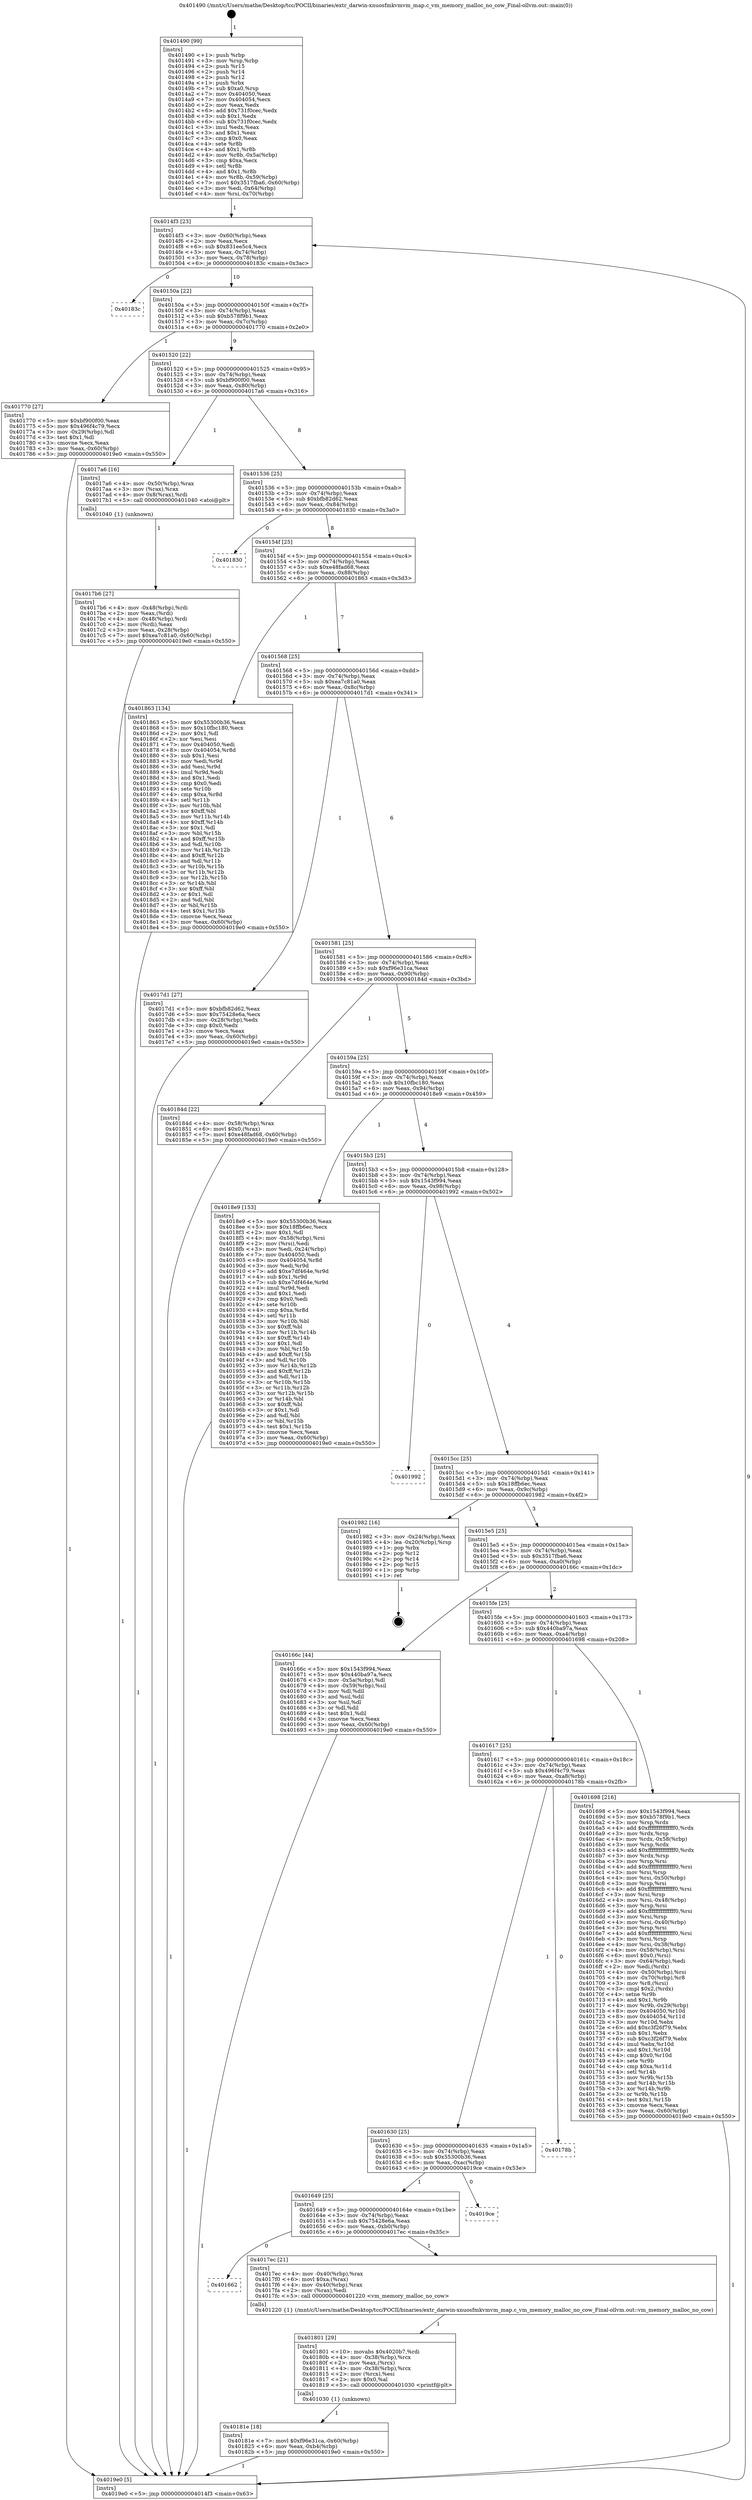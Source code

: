 digraph "0x401490" {
  label = "0x401490 (/mnt/c/Users/mathe/Desktop/tcc/POCII/binaries/extr_darwin-xnuosfmkvmvm_map.c_vm_memory_malloc_no_cow_Final-ollvm.out::main(0))"
  labelloc = "t"
  node[shape=record]

  Entry [label="",width=0.3,height=0.3,shape=circle,fillcolor=black,style=filled]
  "0x4014f3" [label="{
     0x4014f3 [23]\l
     | [instrs]\l
     &nbsp;&nbsp;0x4014f3 \<+3\>: mov -0x60(%rbp),%eax\l
     &nbsp;&nbsp;0x4014f6 \<+2\>: mov %eax,%ecx\l
     &nbsp;&nbsp;0x4014f8 \<+6\>: sub $0x831ee5c4,%ecx\l
     &nbsp;&nbsp;0x4014fe \<+3\>: mov %eax,-0x74(%rbp)\l
     &nbsp;&nbsp;0x401501 \<+3\>: mov %ecx,-0x78(%rbp)\l
     &nbsp;&nbsp;0x401504 \<+6\>: je 000000000040183c \<main+0x3ac\>\l
  }"]
  "0x40183c" [label="{
     0x40183c\l
  }", style=dashed]
  "0x40150a" [label="{
     0x40150a [22]\l
     | [instrs]\l
     &nbsp;&nbsp;0x40150a \<+5\>: jmp 000000000040150f \<main+0x7f\>\l
     &nbsp;&nbsp;0x40150f \<+3\>: mov -0x74(%rbp),%eax\l
     &nbsp;&nbsp;0x401512 \<+5\>: sub $0xb578f9b1,%eax\l
     &nbsp;&nbsp;0x401517 \<+3\>: mov %eax,-0x7c(%rbp)\l
     &nbsp;&nbsp;0x40151a \<+6\>: je 0000000000401770 \<main+0x2e0\>\l
  }"]
  Exit [label="",width=0.3,height=0.3,shape=circle,fillcolor=black,style=filled,peripheries=2]
  "0x401770" [label="{
     0x401770 [27]\l
     | [instrs]\l
     &nbsp;&nbsp;0x401770 \<+5\>: mov $0xbf900f00,%eax\l
     &nbsp;&nbsp;0x401775 \<+5\>: mov $0x496f4c79,%ecx\l
     &nbsp;&nbsp;0x40177a \<+3\>: mov -0x29(%rbp),%dl\l
     &nbsp;&nbsp;0x40177d \<+3\>: test $0x1,%dl\l
     &nbsp;&nbsp;0x401780 \<+3\>: cmovne %ecx,%eax\l
     &nbsp;&nbsp;0x401783 \<+3\>: mov %eax,-0x60(%rbp)\l
     &nbsp;&nbsp;0x401786 \<+5\>: jmp 00000000004019e0 \<main+0x550\>\l
  }"]
  "0x401520" [label="{
     0x401520 [22]\l
     | [instrs]\l
     &nbsp;&nbsp;0x401520 \<+5\>: jmp 0000000000401525 \<main+0x95\>\l
     &nbsp;&nbsp;0x401525 \<+3\>: mov -0x74(%rbp),%eax\l
     &nbsp;&nbsp;0x401528 \<+5\>: sub $0xbf900f00,%eax\l
     &nbsp;&nbsp;0x40152d \<+3\>: mov %eax,-0x80(%rbp)\l
     &nbsp;&nbsp;0x401530 \<+6\>: je 00000000004017a6 \<main+0x316\>\l
  }"]
  "0x40181e" [label="{
     0x40181e [18]\l
     | [instrs]\l
     &nbsp;&nbsp;0x40181e \<+7\>: movl $0xf96e31ca,-0x60(%rbp)\l
     &nbsp;&nbsp;0x401825 \<+6\>: mov %eax,-0xb4(%rbp)\l
     &nbsp;&nbsp;0x40182b \<+5\>: jmp 00000000004019e0 \<main+0x550\>\l
  }"]
  "0x4017a6" [label="{
     0x4017a6 [16]\l
     | [instrs]\l
     &nbsp;&nbsp;0x4017a6 \<+4\>: mov -0x50(%rbp),%rax\l
     &nbsp;&nbsp;0x4017aa \<+3\>: mov (%rax),%rax\l
     &nbsp;&nbsp;0x4017ad \<+4\>: mov 0x8(%rax),%rdi\l
     &nbsp;&nbsp;0x4017b1 \<+5\>: call 0000000000401040 \<atoi@plt\>\l
     | [calls]\l
     &nbsp;&nbsp;0x401040 \{1\} (unknown)\l
  }"]
  "0x401536" [label="{
     0x401536 [25]\l
     | [instrs]\l
     &nbsp;&nbsp;0x401536 \<+5\>: jmp 000000000040153b \<main+0xab\>\l
     &nbsp;&nbsp;0x40153b \<+3\>: mov -0x74(%rbp),%eax\l
     &nbsp;&nbsp;0x40153e \<+5\>: sub $0xbfb82d62,%eax\l
     &nbsp;&nbsp;0x401543 \<+6\>: mov %eax,-0x84(%rbp)\l
     &nbsp;&nbsp;0x401549 \<+6\>: je 0000000000401830 \<main+0x3a0\>\l
  }"]
  "0x401801" [label="{
     0x401801 [29]\l
     | [instrs]\l
     &nbsp;&nbsp;0x401801 \<+10\>: movabs $0x4020b7,%rdi\l
     &nbsp;&nbsp;0x40180b \<+4\>: mov -0x38(%rbp),%rcx\l
     &nbsp;&nbsp;0x40180f \<+2\>: mov %eax,(%rcx)\l
     &nbsp;&nbsp;0x401811 \<+4\>: mov -0x38(%rbp),%rcx\l
     &nbsp;&nbsp;0x401815 \<+2\>: mov (%rcx),%esi\l
     &nbsp;&nbsp;0x401817 \<+2\>: mov $0x0,%al\l
     &nbsp;&nbsp;0x401819 \<+5\>: call 0000000000401030 \<printf@plt\>\l
     | [calls]\l
     &nbsp;&nbsp;0x401030 \{1\} (unknown)\l
  }"]
  "0x401830" [label="{
     0x401830\l
  }", style=dashed]
  "0x40154f" [label="{
     0x40154f [25]\l
     | [instrs]\l
     &nbsp;&nbsp;0x40154f \<+5\>: jmp 0000000000401554 \<main+0xc4\>\l
     &nbsp;&nbsp;0x401554 \<+3\>: mov -0x74(%rbp),%eax\l
     &nbsp;&nbsp;0x401557 \<+5\>: sub $0xe48fad68,%eax\l
     &nbsp;&nbsp;0x40155c \<+6\>: mov %eax,-0x88(%rbp)\l
     &nbsp;&nbsp;0x401562 \<+6\>: je 0000000000401863 \<main+0x3d3\>\l
  }"]
  "0x401662" [label="{
     0x401662\l
  }", style=dashed]
  "0x401863" [label="{
     0x401863 [134]\l
     | [instrs]\l
     &nbsp;&nbsp;0x401863 \<+5\>: mov $0x55300b36,%eax\l
     &nbsp;&nbsp;0x401868 \<+5\>: mov $0x10fbc180,%ecx\l
     &nbsp;&nbsp;0x40186d \<+2\>: mov $0x1,%dl\l
     &nbsp;&nbsp;0x40186f \<+2\>: xor %esi,%esi\l
     &nbsp;&nbsp;0x401871 \<+7\>: mov 0x404050,%edi\l
     &nbsp;&nbsp;0x401878 \<+8\>: mov 0x404054,%r8d\l
     &nbsp;&nbsp;0x401880 \<+3\>: sub $0x1,%esi\l
     &nbsp;&nbsp;0x401883 \<+3\>: mov %edi,%r9d\l
     &nbsp;&nbsp;0x401886 \<+3\>: add %esi,%r9d\l
     &nbsp;&nbsp;0x401889 \<+4\>: imul %r9d,%edi\l
     &nbsp;&nbsp;0x40188d \<+3\>: and $0x1,%edi\l
     &nbsp;&nbsp;0x401890 \<+3\>: cmp $0x0,%edi\l
     &nbsp;&nbsp;0x401893 \<+4\>: sete %r10b\l
     &nbsp;&nbsp;0x401897 \<+4\>: cmp $0xa,%r8d\l
     &nbsp;&nbsp;0x40189b \<+4\>: setl %r11b\l
     &nbsp;&nbsp;0x40189f \<+3\>: mov %r10b,%bl\l
     &nbsp;&nbsp;0x4018a2 \<+3\>: xor $0xff,%bl\l
     &nbsp;&nbsp;0x4018a5 \<+3\>: mov %r11b,%r14b\l
     &nbsp;&nbsp;0x4018a8 \<+4\>: xor $0xff,%r14b\l
     &nbsp;&nbsp;0x4018ac \<+3\>: xor $0x1,%dl\l
     &nbsp;&nbsp;0x4018af \<+3\>: mov %bl,%r15b\l
     &nbsp;&nbsp;0x4018b2 \<+4\>: and $0xff,%r15b\l
     &nbsp;&nbsp;0x4018b6 \<+3\>: and %dl,%r10b\l
     &nbsp;&nbsp;0x4018b9 \<+3\>: mov %r14b,%r12b\l
     &nbsp;&nbsp;0x4018bc \<+4\>: and $0xff,%r12b\l
     &nbsp;&nbsp;0x4018c0 \<+3\>: and %dl,%r11b\l
     &nbsp;&nbsp;0x4018c3 \<+3\>: or %r10b,%r15b\l
     &nbsp;&nbsp;0x4018c6 \<+3\>: or %r11b,%r12b\l
     &nbsp;&nbsp;0x4018c9 \<+3\>: xor %r12b,%r15b\l
     &nbsp;&nbsp;0x4018cc \<+3\>: or %r14b,%bl\l
     &nbsp;&nbsp;0x4018cf \<+3\>: xor $0xff,%bl\l
     &nbsp;&nbsp;0x4018d2 \<+3\>: or $0x1,%dl\l
     &nbsp;&nbsp;0x4018d5 \<+2\>: and %dl,%bl\l
     &nbsp;&nbsp;0x4018d7 \<+3\>: or %bl,%r15b\l
     &nbsp;&nbsp;0x4018da \<+4\>: test $0x1,%r15b\l
     &nbsp;&nbsp;0x4018de \<+3\>: cmovne %ecx,%eax\l
     &nbsp;&nbsp;0x4018e1 \<+3\>: mov %eax,-0x60(%rbp)\l
     &nbsp;&nbsp;0x4018e4 \<+5\>: jmp 00000000004019e0 \<main+0x550\>\l
  }"]
  "0x401568" [label="{
     0x401568 [25]\l
     | [instrs]\l
     &nbsp;&nbsp;0x401568 \<+5\>: jmp 000000000040156d \<main+0xdd\>\l
     &nbsp;&nbsp;0x40156d \<+3\>: mov -0x74(%rbp),%eax\l
     &nbsp;&nbsp;0x401570 \<+5\>: sub $0xea7c81a0,%eax\l
     &nbsp;&nbsp;0x401575 \<+6\>: mov %eax,-0x8c(%rbp)\l
     &nbsp;&nbsp;0x40157b \<+6\>: je 00000000004017d1 \<main+0x341\>\l
  }"]
  "0x4017ec" [label="{
     0x4017ec [21]\l
     | [instrs]\l
     &nbsp;&nbsp;0x4017ec \<+4\>: mov -0x40(%rbp),%rax\l
     &nbsp;&nbsp;0x4017f0 \<+6\>: movl $0xa,(%rax)\l
     &nbsp;&nbsp;0x4017f6 \<+4\>: mov -0x40(%rbp),%rax\l
     &nbsp;&nbsp;0x4017fa \<+2\>: mov (%rax),%edi\l
     &nbsp;&nbsp;0x4017fc \<+5\>: call 0000000000401220 \<vm_memory_malloc_no_cow\>\l
     | [calls]\l
     &nbsp;&nbsp;0x401220 \{1\} (/mnt/c/Users/mathe/Desktop/tcc/POCII/binaries/extr_darwin-xnuosfmkvmvm_map.c_vm_memory_malloc_no_cow_Final-ollvm.out::vm_memory_malloc_no_cow)\l
  }"]
  "0x4017d1" [label="{
     0x4017d1 [27]\l
     | [instrs]\l
     &nbsp;&nbsp;0x4017d1 \<+5\>: mov $0xbfb82d62,%eax\l
     &nbsp;&nbsp;0x4017d6 \<+5\>: mov $0x75428e6a,%ecx\l
     &nbsp;&nbsp;0x4017db \<+3\>: mov -0x28(%rbp),%edx\l
     &nbsp;&nbsp;0x4017de \<+3\>: cmp $0x0,%edx\l
     &nbsp;&nbsp;0x4017e1 \<+3\>: cmove %ecx,%eax\l
     &nbsp;&nbsp;0x4017e4 \<+3\>: mov %eax,-0x60(%rbp)\l
     &nbsp;&nbsp;0x4017e7 \<+5\>: jmp 00000000004019e0 \<main+0x550\>\l
  }"]
  "0x401581" [label="{
     0x401581 [25]\l
     | [instrs]\l
     &nbsp;&nbsp;0x401581 \<+5\>: jmp 0000000000401586 \<main+0xf6\>\l
     &nbsp;&nbsp;0x401586 \<+3\>: mov -0x74(%rbp),%eax\l
     &nbsp;&nbsp;0x401589 \<+5\>: sub $0xf96e31ca,%eax\l
     &nbsp;&nbsp;0x40158e \<+6\>: mov %eax,-0x90(%rbp)\l
     &nbsp;&nbsp;0x401594 \<+6\>: je 000000000040184d \<main+0x3bd\>\l
  }"]
  "0x401649" [label="{
     0x401649 [25]\l
     | [instrs]\l
     &nbsp;&nbsp;0x401649 \<+5\>: jmp 000000000040164e \<main+0x1be\>\l
     &nbsp;&nbsp;0x40164e \<+3\>: mov -0x74(%rbp),%eax\l
     &nbsp;&nbsp;0x401651 \<+5\>: sub $0x75428e6a,%eax\l
     &nbsp;&nbsp;0x401656 \<+6\>: mov %eax,-0xb0(%rbp)\l
     &nbsp;&nbsp;0x40165c \<+6\>: je 00000000004017ec \<main+0x35c\>\l
  }"]
  "0x40184d" [label="{
     0x40184d [22]\l
     | [instrs]\l
     &nbsp;&nbsp;0x40184d \<+4\>: mov -0x58(%rbp),%rax\l
     &nbsp;&nbsp;0x401851 \<+6\>: movl $0x0,(%rax)\l
     &nbsp;&nbsp;0x401857 \<+7\>: movl $0xe48fad68,-0x60(%rbp)\l
     &nbsp;&nbsp;0x40185e \<+5\>: jmp 00000000004019e0 \<main+0x550\>\l
  }"]
  "0x40159a" [label="{
     0x40159a [25]\l
     | [instrs]\l
     &nbsp;&nbsp;0x40159a \<+5\>: jmp 000000000040159f \<main+0x10f\>\l
     &nbsp;&nbsp;0x40159f \<+3\>: mov -0x74(%rbp),%eax\l
     &nbsp;&nbsp;0x4015a2 \<+5\>: sub $0x10fbc180,%eax\l
     &nbsp;&nbsp;0x4015a7 \<+6\>: mov %eax,-0x94(%rbp)\l
     &nbsp;&nbsp;0x4015ad \<+6\>: je 00000000004018e9 \<main+0x459\>\l
  }"]
  "0x4019ce" [label="{
     0x4019ce\l
  }", style=dashed]
  "0x4018e9" [label="{
     0x4018e9 [153]\l
     | [instrs]\l
     &nbsp;&nbsp;0x4018e9 \<+5\>: mov $0x55300b36,%eax\l
     &nbsp;&nbsp;0x4018ee \<+5\>: mov $0x18ffb6ec,%ecx\l
     &nbsp;&nbsp;0x4018f3 \<+2\>: mov $0x1,%dl\l
     &nbsp;&nbsp;0x4018f5 \<+4\>: mov -0x58(%rbp),%rsi\l
     &nbsp;&nbsp;0x4018f9 \<+2\>: mov (%rsi),%edi\l
     &nbsp;&nbsp;0x4018fb \<+3\>: mov %edi,-0x24(%rbp)\l
     &nbsp;&nbsp;0x4018fe \<+7\>: mov 0x404050,%edi\l
     &nbsp;&nbsp;0x401905 \<+8\>: mov 0x404054,%r8d\l
     &nbsp;&nbsp;0x40190d \<+3\>: mov %edi,%r9d\l
     &nbsp;&nbsp;0x401910 \<+7\>: add $0xe7df464e,%r9d\l
     &nbsp;&nbsp;0x401917 \<+4\>: sub $0x1,%r9d\l
     &nbsp;&nbsp;0x40191b \<+7\>: sub $0xe7df464e,%r9d\l
     &nbsp;&nbsp;0x401922 \<+4\>: imul %r9d,%edi\l
     &nbsp;&nbsp;0x401926 \<+3\>: and $0x1,%edi\l
     &nbsp;&nbsp;0x401929 \<+3\>: cmp $0x0,%edi\l
     &nbsp;&nbsp;0x40192c \<+4\>: sete %r10b\l
     &nbsp;&nbsp;0x401930 \<+4\>: cmp $0xa,%r8d\l
     &nbsp;&nbsp;0x401934 \<+4\>: setl %r11b\l
     &nbsp;&nbsp;0x401938 \<+3\>: mov %r10b,%bl\l
     &nbsp;&nbsp;0x40193b \<+3\>: xor $0xff,%bl\l
     &nbsp;&nbsp;0x40193e \<+3\>: mov %r11b,%r14b\l
     &nbsp;&nbsp;0x401941 \<+4\>: xor $0xff,%r14b\l
     &nbsp;&nbsp;0x401945 \<+3\>: xor $0x1,%dl\l
     &nbsp;&nbsp;0x401948 \<+3\>: mov %bl,%r15b\l
     &nbsp;&nbsp;0x40194b \<+4\>: and $0xff,%r15b\l
     &nbsp;&nbsp;0x40194f \<+3\>: and %dl,%r10b\l
     &nbsp;&nbsp;0x401952 \<+3\>: mov %r14b,%r12b\l
     &nbsp;&nbsp;0x401955 \<+4\>: and $0xff,%r12b\l
     &nbsp;&nbsp;0x401959 \<+3\>: and %dl,%r11b\l
     &nbsp;&nbsp;0x40195c \<+3\>: or %r10b,%r15b\l
     &nbsp;&nbsp;0x40195f \<+3\>: or %r11b,%r12b\l
     &nbsp;&nbsp;0x401962 \<+3\>: xor %r12b,%r15b\l
     &nbsp;&nbsp;0x401965 \<+3\>: or %r14b,%bl\l
     &nbsp;&nbsp;0x401968 \<+3\>: xor $0xff,%bl\l
     &nbsp;&nbsp;0x40196b \<+3\>: or $0x1,%dl\l
     &nbsp;&nbsp;0x40196e \<+2\>: and %dl,%bl\l
     &nbsp;&nbsp;0x401970 \<+3\>: or %bl,%r15b\l
     &nbsp;&nbsp;0x401973 \<+4\>: test $0x1,%r15b\l
     &nbsp;&nbsp;0x401977 \<+3\>: cmovne %ecx,%eax\l
     &nbsp;&nbsp;0x40197a \<+3\>: mov %eax,-0x60(%rbp)\l
     &nbsp;&nbsp;0x40197d \<+5\>: jmp 00000000004019e0 \<main+0x550\>\l
  }"]
  "0x4015b3" [label="{
     0x4015b3 [25]\l
     | [instrs]\l
     &nbsp;&nbsp;0x4015b3 \<+5\>: jmp 00000000004015b8 \<main+0x128\>\l
     &nbsp;&nbsp;0x4015b8 \<+3\>: mov -0x74(%rbp),%eax\l
     &nbsp;&nbsp;0x4015bb \<+5\>: sub $0x1543f994,%eax\l
     &nbsp;&nbsp;0x4015c0 \<+6\>: mov %eax,-0x98(%rbp)\l
     &nbsp;&nbsp;0x4015c6 \<+6\>: je 0000000000401992 \<main+0x502\>\l
  }"]
  "0x401630" [label="{
     0x401630 [25]\l
     | [instrs]\l
     &nbsp;&nbsp;0x401630 \<+5\>: jmp 0000000000401635 \<main+0x1a5\>\l
     &nbsp;&nbsp;0x401635 \<+3\>: mov -0x74(%rbp),%eax\l
     &nbsp;&nbsp;0x401638 \<+5\>: sub $0x55300b36,%eax\l
     &nbsp;&nbsp;0x40163d \<+6\>: mov %eax,-0xac(%rbp)\l
     &nbsp;&nbsp;0x401643 \<+6\>: je 00000000004019ce \<main+0x53e\>\l
  }"]
  "0x401992" [label="{
     0x401992\l
  }", style=dashed]
  "0x4015cc" [label="{
     0x4015cc [25]\l
     | [instrs]\l
     &nbsp;&nbsp;0x4015cc \<+5\>: jmp 00000000004015d1 \<main+0x141\>\l
     &nbsp;&nbsp;0x4015d1 \<+3\>: mov -0x74(%rbp),%eax\l
     &nbsp;&nbsp;0x4015d4 \<+5\>: sub $0x18ffb6ec,%eax\l
     &nbsp;&nbsp;0x4015d9 \<+6\>: mov %eax,-0x9c(%rbp)\l
     &nbsp;&nbsp;0x4015df \<+6\>: je 0000000000401982 \<main+0x4f2\>\l
  }"]
  "0x40178b" [label="{
     0x40178b\l
  }", style=dashed]
  "0x401982" [label="{
     0x401982 [16]\l
     | [instrs]\l
     &nbsp;&nbsp;0x401982 \<+3\>: mov -0x24(%rbp),%eax\l
     &nbsp;&nbsp;0x401985 \<+4\>: lea -0x20(%rbp),%rsp\l
     &nbsp;&nbsp;0x401989 \<+1\>: pop %rbx\l
     &nbsp;&nbsp;0x40198a \<+2\>: pop %r12\l
     &nbsp;&nbsp;0x40198c \<+2\>: pop %r14\l
     &nbsp;&nbsp;0x40198e \<+2\>: pop %r15\l
     &nbsp;&nbsp;0x401990 \<+1\>: pop %rbp\l
     &nbsp;&nbsp;0x401991 \<+1\>: ret\l
  }"]
  "0x4015e5" [label="{
     0x4015e5 [25]\l
     | [instrs]\l
     &nbsp;&nbsp;0x4015e5 \<+5\>: jmp 00000000004015ea \<main+0x15a\>\l
     &nbsp;&nbsp;0x4015ea \<+3\>: mov -0x74(%rbp),%eax\l
     &nbsp;&nbsp;0x4015ed \<+5\>: sub $0x3517fba6,%eax\l
     &nbsp;&nbsp;0x4015f2 \<+6\>: mov %eax,-0xa0(%rbp)\l
     &nbsp;&nbsp;0x4015f8 \<+6\>: je 000000000040166c \<main+0x1dc\>\l
  }"]
  "0x4017b6" [label="{
     0x4017b6 [27]\l
     | [instrs]\l
     &nbsp;&nbsp;0x4017b6 \<+4\>: mov -0x48(%rbp),%rdi\l
     &nbsp;&nbsp;0x4017ba \<+2\>: mov %eax,(%rdi)\l
     &nbsp;&nbsp;0x4017bc \<+4\>: mov -0x48(%rbp),%rdi\l
     &nbsp;&nbsp;0x4017c0 \<+2\>: mov (%rdi),%eax\l
     &nbsp;&nbsp;0x4017c2 \<+3\>: mov %eax,-0x28(%rbp)\l
     &nbsp;&nbsp;0x4017c5 \<+7\>: movl $0xea7c81a0,-0x60(%rbp)\l
     &nbsp;&nbsp;0x4017cc \<+5\>: jmp 00000000004019e0 \<main+0x550\>\l
  }"]
  "0x40166c" [label="{
     0x40166c [44]\l
     | [instrs]\l
     &nbsp;&nbsp;0x40166c \<+5\>: mov $0x1543f994,%eax\l
     &nbsp;&nbsp;0x401671 \<+5\>: mov $0x440ba97a,%ecx\l
     &nbsp;&nbsp;0x401676 \<+3\>: mov -0x5a(%rbp),%dl\l
     &nbsp;&nbsp;0x401679 \<+4\>: mov -0x59(%rbp),%sil\l
     &nbsp;&nbsp;0x40167d \<+3\>: mov %dl,%dil\l
     &nbsp;&nbsp;0x401680 \<+3\>: and %sil,%dil\l
     &nbsp;&nbsp;0x401683 \<+3\>: xor %sil,%dl\l
     &nbsp;&nbsp;0x401686 \<+3\>: or %dl,%dil\l
     &nbsp;&nbsp;0x401689 \<+4\>: test $0x1,%dil\l
     &nbsp;&nbsp;0x40168d \<+3\>: cmovne %ecx,%eax\l
     &nbsp;&nbsp;0x401690 \<+3\>: mov %eax,-0x60(%rbp)\l
     &nbsp;&nbsp;0x401693 \<+5\>: jmp 00000000004019e0 \<main+0x550\>\l
  }"]
  "0x4015fe" [label="{
     0x4015fe [25]\l
     | [instrs]\l
     &nbsp;&nbsp;0x4015fe \<+5\>: jmp 0000000000401603 \<main+0x173\>\l
     &nbsp;&nbsp;0x401603 \<+3\>: mov -0x74(%rbp),%eax\l
     &nbsp;&nbsp;0x401606 \<+5\>: sub $0x440ba97a,%eax\l
     &nbsp;&nbsp;0x40160b \<+6\>: mov %eax,-0xa4(%rbp)\l
     &nbsp;&nbsp;0x401611 \<+6\>: je 0000000000401698 \<main+0x208\>\l
  }"]
  "0x4019e0" [label="{
     0x4019e0 [5]\l
     | [instrs]\l
     &nbsp;&nbsp;0x4019e0 \<+5\>: jmp 00000000004014f3 \<main+0x63\>\l
  }"]
  "0x401490" [label="{
     0x401490 [99]\l
     | [instrs]\l
     &nbsp;&nbsp;0x401490 \<+1\>: push %rbp\l
     &nbsp;&nbsp;0x401491 \<+3\>: mov %rsp,%rbp\l
     &nbsp;&nbsp;0x401494 \<+2\>: push %r15\l
     &nbsp;&nbsp;0x401496 \<+2\>: push %r14\l
     &nbsp;&nbsp;0x401498 \<+2\>: push %r12\l
     &nbsp;&nbsp;0x40149a \<+1\>: push %rbx\l
     &nbsp;&nbsp;0x40149b \<+7\>: sub $0xa0,%rsp\l
     &nbsp;&nbsp;0x4014a2 \<+7\>: mov 0x404050,%eax\l
     &nbsp;&nbsp;0x4014a9 \<+7\>: mov 0x404054,%ecx\l
     &nbsp;&nbsp;0x4014b0 \<+2\>: mov %eax,%edx\l
     &nbsp;&nbsp;0x4014b2 \<+6\>: add $0x731f0cec,%edx\l
     &nbsp;&nbsp;0x4014b8 \<+3\>: sub $0x1,%edx\l
     &nbsp;&nbsp;0x4014bb \<+6\>: sub $0x731f0cec,%edx\l
     &nbsp;&nbsp;0x4014c1 \<+3\>: imul %edx,%eax\l
     &nbsp;&nbsp;0x4014c4 \<+3\>: and $0x1,%eax\l
     &nbsp;&nbsp;0x4014c7 \<+3\>: cmp $0x0,%eax\l
     &nbsp;&nbsp;0x4014ca \<+4\>: sete %r8b\l
     &nbsp;&nbsp;0x4014ce \<+4\>: and $0x1,%r8b\l
     &nbsp;&nbsp;0x4014d2 \<+4\>: mov %r8b,-0x5a(%rbp)\l
     &nbsp;&nbsp;0x4014d6 \<+3\>: cmp $0xa,%ecx\l
     &nbsp;&nbsp;0x4014d9 \<+4\>: setl %r8b\l
     &nbsp;&nbsp;0x4014dd \<+4\>: and $0x1,%r8b\l
     &nbsp;&nbsp;0x4014e1 \<+4\>: mov %r8b,-0x59(%rbp)\l
     &nbsp;&nbsp;0x4014e5 \<+7\>: movl $0x3517fba6,-0x60(%rbp)\l
     &nbsp;&nbsp;0x4014ec \<+3\>: mov %edi,-0x64(%rbp)\l
     &nbsp;&nbsp;0x4014ef \<+4\>: mov %rsi,-0x70(%rbp)\l
  }"]
  "0x401617" [label="{
     0x401617 [25]\l
     | [instrs]\l
     &nbsp;&nbsp;0x401617 \<+5\>: jmp 000000000040161c \<main+0x18c\>\l
     &nbsp;&nbsp;0x40161c \<+3\>: mov -0x74(%rbp),%eax\l
     &nbsp;&nbsp;0x40161f \<+5\>: sub $0x496f4c79,%eax\l
     &nbsp;&nbsp;0x401624 \<+6\>: mov %eax,-0xa8(%rbp)\l
     &nbsp;&nbsp;0x40162a \<+6\>: je 000000000040178b \<main+0x2fb\>\l
  }"]
  "0x401698" [label="{
     0x401698 [216]\l
     | [instrs]\l
     &nbsp;&nbsp;0x401698 \<+5\>: mov $0x1543f994,%eax\l
     &nbsp;&nbsp;0x40169d \<+5\>: mov $0xb578f9b1,%ecx\l
     &nbsp;&nbsp;0x4016a2 \<+3\>: mov %rsp,%rdx\l
     &nbsp;&nbsp;0x4016a5 \<+4\>: add $0xfffffffffffffff0,%rdx\l
     &nbsp;&nbsp;0x4016a9 \<+3\>: mov %rdx,%rsp\l
     &nbsp;&nbsp;0x4016ac \<+4\>: mov %rdx,-0x58(%rbp)\l
     &nbsp;&nbsp;0x4016b0 \<+3\>: mov %rsp,%rdx\l
     &nbsp;&nbsp;0x4016b3 \<+4\>: add $0xfffffffffffffff0,%rdx\l
     &nbsp;&nbsp;0x4016b7 \<+3\>: mov %rdx,%rsp\l
     &nbsp;&nbsp;0x4016ba \<+3\>: mov %rsp,%rsi\l
     &nbsp;&nbsp;0x4016bd \<+4\>: add $0xfffffffffffffff0,%rsi\l
     &nbsp;&nbsp;0x4016c1 \<+3\>: mov %rsi,%rsp\l
     &nbsp;&nbsp;0x4016c4 \<+4\>: mov %rsi,-0x50(%rbp)\l
     &nbsp;&nbsp;0x4016c8 \<+3\>: mov %rsp,%rsi\l
     &nbsp;&nbsp;0x4016cb \<+4\>: add $0xfffffffffffffff0,%rsi\l
     &nbsp;&nbsp;0x4016cf \<+3\>: mov %rsi,%rsp\l
     &nbsp;&nbsp;0x4016d2 \<+4\>: mov %rsi,-0x48(%rbp)\l
     &nbsp;&nbsp;0x4016d6 \<+3\>: mov %rsp,%rsi\l
     &nbsp;&nbsp;0x4016d9 \<+4\>: add $0xfffffffffffffff0,%rsi\l
     &nbsp;&nbsp;0x4016dd \<+3\>: mov %rsi,%rsp\l
     &nbsp;&nbsp;0x4016e0 \<+4\>: mov %rsi,-0x40(%rbp)\l
     &nbsp;&nbsp;0x4016e4 \<+3\>: mov %rsp,%rsi\l
     &nbsp;&nbsp;0x4016e7 \<+4\>: add $0xfffffffffffffff0,%rsi\l
     &nbsp;&nbsp;0x4016eb \<+3\>: mov %rsi,%rsp\l
     &nbsp;&nbsp;0x4016ee \<+4\>: mov %rsi,-0x38(%rbp)\l
     &nbsp;&nbsp;0x4016f2 \<+4\>: mov -0x58(%rbp),%rsi\l
     &nbsp;&nbsp;0x4016f6 \<+6\>: movl $0x0,(%rsi)\l
     &nbsp;&nbsp;0x4016fc \<+3\>: mov -0x64(%rbp),%edi\l
     &nbsp;&nbsp;0x4016ff \<+2\>: mov %edi,(%rdx)\l
     &nbsp;&nbsp;0x401701 \<+4\>: mov -0x50(%rbp),%rsi\l
     &nbsp;&nbsp;0x401705 \<+4\>: mov -0x70(%rbp),%r8\l
     &nbsp;&nbsp;0x401709 \<+3\>: mov %r8,(%rsi)\l
     &nbsp;&nbsp;0x40170c \<+3\>: cmpl $0x2,(%rdx)\l
     &nbsp;&nbsp;0x40170f \<+4\>: setne %r9b\l
     &nbsp;&nbsp;0x401713 \<+4\>: and $0x1,%r9b\l
     &nbsp;&nbsp;0x401717 \<+4\>: mov %r9b,-0x29(%rbp)\l
     &nbsp;&nbsp;0x40171b \<+8\>: mov 0x404050,%r10d\l
     &nbsp;&nbsp;0x401723 \<+8\>: mov 0x404054,%r11d\l
     &nbsp;&nbsp;0x40172b \<+3\>: mov %r10d,%ebx\l
     &nbsp;&nbsp;0x40172e \<+6\>: add $0xc3f26f79,%ebx\l
     &nbsp;&nbsp;0x401734 \<+3\>: sub $0x1,%ebx\l
     &nbsp;&nbsp;0x401737 \<+6\>: sub $0xc3f26f79,%ebx\l
     &nbsp;&nbsp;0x40173d \<+4\>: imul %ebx,%r10d\l
     &nbsp;&nbsp;0x401741 \<+4\>: and $0x1,%r10d\l
     &nbsp;&nbsp;0x401745 \<+4\>: cmp $0x0,%r10d\l
     &nbsp;&nbsp;0x401749 \<+4\>: sete %r9b\l
     &nbsp;&nbsp;0x40174d \<+4\>: cmp $0xa,%r11d\l
     &nbsp;&nbsp;0x401751 \<+4\>: setl %r14b\l
     &nbsp;&nbsp;0x401755 \<+3\>: mov %r9b,%r15b\l
     &nbsp;&nbsp;0x401758 \<+3\>: and %r14b,%r15b\l
     &nbsp;&nbsp;0x40175b \<+3\>: xor %r14b,%r9b\l
     &nbsp;&nbsp;0x40175e \<+3\>: or %r9b,%r15b\l
     &nbsp;&nbsp;0x401761 \<+4\>: test $0x1,%r15b\l
     &nbsp;&nbsp;0x401765 \<+3\>: cmovne %ecx,%eax\l
     &nbsp;&nbsp;0x401768 \<+3\>: mov %eax,-0x60(%rbp)\l
     &nbsp;&nbsp;0x40176b \<+5\>: jmp 00000000004019e0 \<main+0x550\>\l
  }"]
  Entry -> "0x401490" [label=" 1"]
  "0x4014f3" -> "0x40183c" [label=" 0"]
  "0x4014f3" -> "0x40150a" [label=" 10"]
  "0x401982" -> Exit [label=" 1"]
  "0x40150a" -> "0x401770" [label=" 1"]
  "0x40150a" -> "0x401520" [label=" 9"]
  "0x4018e9" -> "0x4019e0" [label=" 1"]
  "0x401520" -> "0x4017a6" [label=" 1"]
  "0x401520" -> "0x401536" [label=" 8"]
  "0x401863" -> "0x4019e0" [label=" 1"]
  "0x401536" -> "0x401830" [label=" 0"]
  "0x401536" -> "0x40154f" [label=" 8"]
  "0x40184d" -> "0x4019e0" [label=" 1"]
  "0x40154f" -> "0x401863" [label=" 1"]
  "0x40154f" -> "0x401568" [label=" 7"]
  "0x40181e" -> "0x4019e0" [label=" 1"]
  "0x401568" -> "0x4017d1" [label=" 1"]
  "0x401568" -> "0x401581" [label=" 6"]
  "0x401801" -> "0x40181e" [label=" 1"]
  "0x401581" -> "0x40184d" [label=" 1"]
  "0x401581" -> "0x40159a" [label=" 5"]
  "0x401649" -> "0x401662" [label=" 0"]
  "0x40159a" -> "0x4018e9" [label=" 1"]
  "0x40159a" -> "0x4015b3" [label=" 4"]
  "0x401649" -> "0x4017ec" [label=" 1"]
  "0x4015b3" -> "0x401992" [label=" 0"]
  "0x4015b3" -> "0x4015cc" [label=" 4"]
  "0x401630" -> "0x401649" [label=" 1"]
  "0x4015cc" -> "0x401982" [label=" 1"]
  "0x4015cc" -> "0x4015e5" [label=" 3"]
  "0x401630" -> "0x4019ce" [label=" 0"]
  "0x4015e5" -> "0x40166c" [label=" 1"]
  "0x4015e5" -> "0x4015fe" [label=" 2"]
  "0x40166c" -> "0x4019e0" [label=" 1"]
  "0x401490" -> "0x4014f3" [label=" 1"]
  "0x4019e0" -> "0x4014f3" [label=" 9"]
  "0x401617" -> "0x401630" [label=" 1"]
  "0x4015fe" -> "0x401698" [label=" 1"]
  "0x4015fe" -> "0x401617" [label=" 1"]
  "0x401698" -> "0x4019e0" [label=" 1"]
  "0x401770" -> "0x4019e0" [label=" 1"]
  "0x4017a6" -> "0x4017b6" [label=" 1"]
  "0x4017b6" -> "0x4019e0" [label=" 1"]
  "0x4017d1" -> "0x4019e0" [label=" 1"]
  "0x4017ec" -> "0x401801" [label=" 1"]
  "0x401617" -> "0x40178b" [label=" 0"]
}
